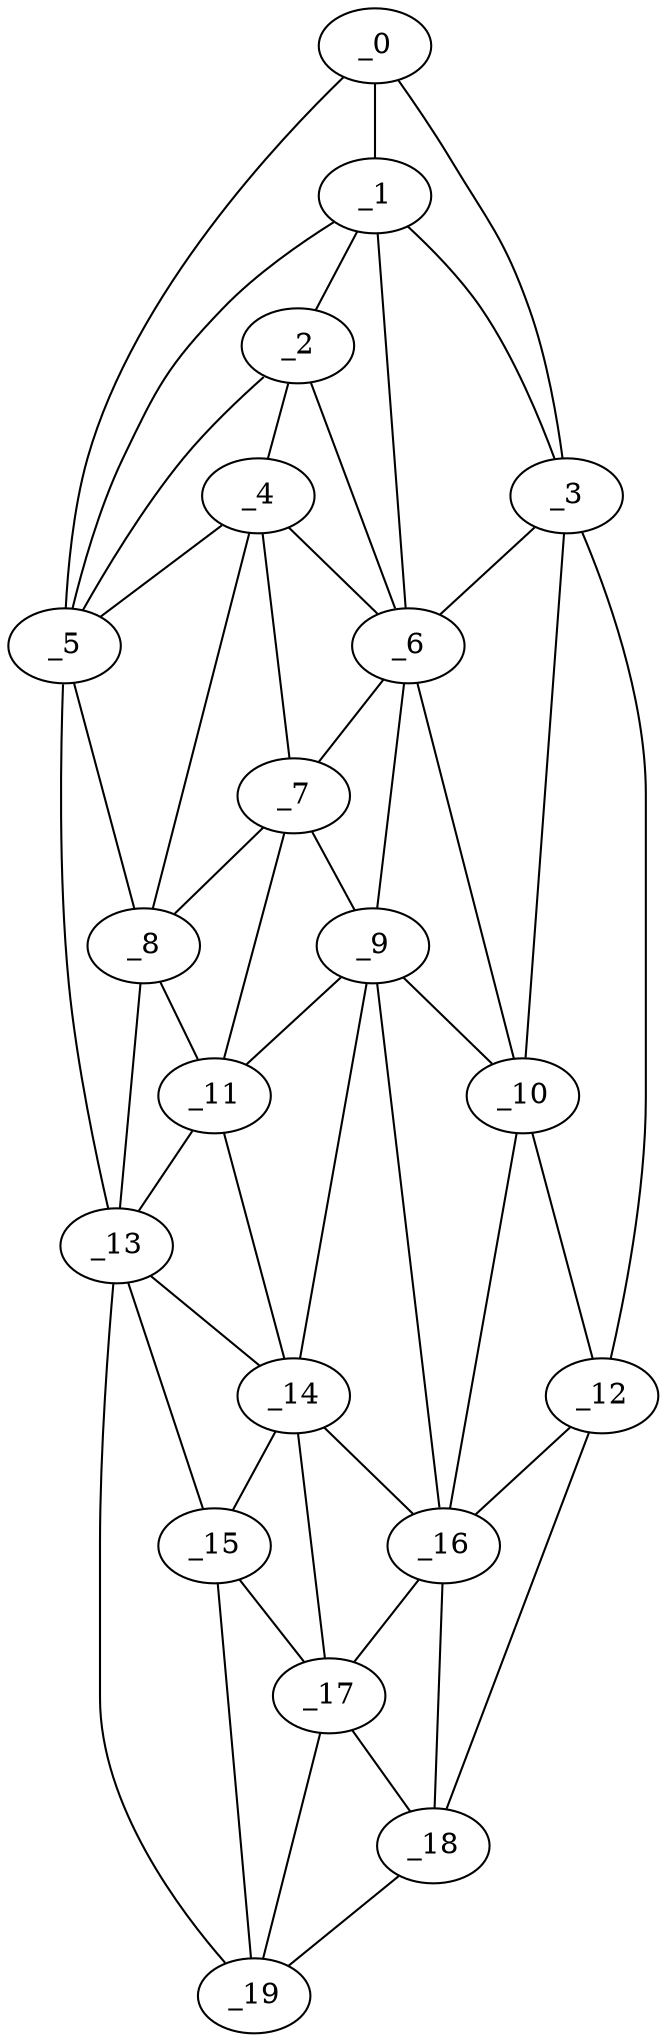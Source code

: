 graph "obj23__120.gxl" {
	_0	 [x=11,
		y=66];
	_1	 [x=37,
		y=54];
	_0 -- _1	 [valence=2];
	_3	 [x=54,
		y=87];
	_0 -- _3	 [valence=1];
	_5	 [x=60,
		y=35];
	_0 -- _5	 [valence=1];
	_2	 [x=50,
		y=45];
	_1 -- _2	 [valence=1];
	_1 -- _3	 [valence=2];
	_1 -- _5	 [valence=2];
	_6	 [x=64,
		y=59];
	_1 -- _6	 [valence=2];
	_4	 [x=59,
		y=48];
	_2 -- _4	 [valence=2];
	_2 -- _5	 [valence=1];
	_2 -- _6	 [valence=2];
	_3 -- _6	 [valence=1];
	_10	 [x=76,
		y=76];
	_3 -- _10	 [valence=2];
	_12	 [x=79,
		y=85];
	_3 -- _12	 [valence=1];
	_4 -- _5	 [valence=1];
	_4 -- _6	 [valence=1];
	_7	 [x=67,
		y=54];
	_4 -- _7	 [valence=2];
	_8	 [x=68,
		y=36];
	_4 -- _8	 [valence=1];
	_5 -- _8	 [valence=2];
	_13	 [x=89,
		y=38];
	_5 -- _13	 [valence=1];
	_6 -- _7	 [valence=1];
	_9	 [x=76,
		y=62];
	_6 -- _9	 [valence=2];
	_6 -- _10	 [valence=2];
	_7 -- _8	 [valence=2];
	_7 -- _9	 [valence=2];
	_11	 [x=78,
		y=39];
	_7 -- _11	 [valence=2];
	_8 -- _11	 [valence=1];
	_8 -- _13	 [valence=1];
	_9 -- _10	 [valence=1];
	_9 -- _11	 [valence=1];
	_14	 [x=97,
		y=49];
	_9 -- _14	 [valence=2];
	_16	 [x=111,
		y=57];
	_9 -- _16	 [valence=2];
	_10 -- _12	 [valence=2];
	_10 -- _16	 [valence=2];
	_11 -- _13	 [valence=1];
	_11 -- _14	 [valence=2];
	_12 -- _16	 [valence=1];
	_18	 [x=120,
		y=54];
	_12 -- _18	 [valence=1];
	_13 -- _14	 [valence=2];
	_15	 [x=99,
		y=40];
	_13 -- _15	 [valence=1];
	_19	 [x=122,
		y=44];
	_13 -- _19	 [valence=1];
	_14 -- _15	 [valence=2];
	_14 -- _16	 [valence=2];
	_17	 [x=117,
		y=48];
	_14 -- _17	 [valence=2];
	_15 -- _17	 [valence=2];
	_15 -- _19	 [valence=1];
	_16 -- _17	 [valence=2];
	_16 -- _18	 [valence=1];
	_17 -- _18	 [valence=1];
	_17 -- _19	 [valence=2];
	_18 -- _19	 [valence=1];
}
